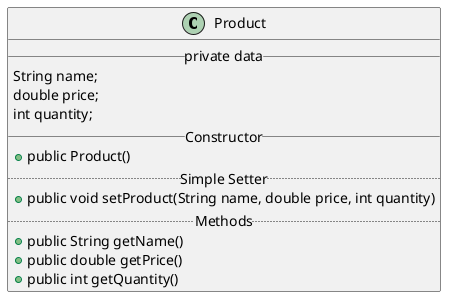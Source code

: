 @startuml
class Product{
__private data__
String name;
double price;
int quantity;
__Constructor__
+public Product()
..Simple Setter..
+public void setProduct(String name, double price, int quantity)
..Methods..
+public String getName()
+public double getPrice()
+public int getQuantity()
}
@enduml